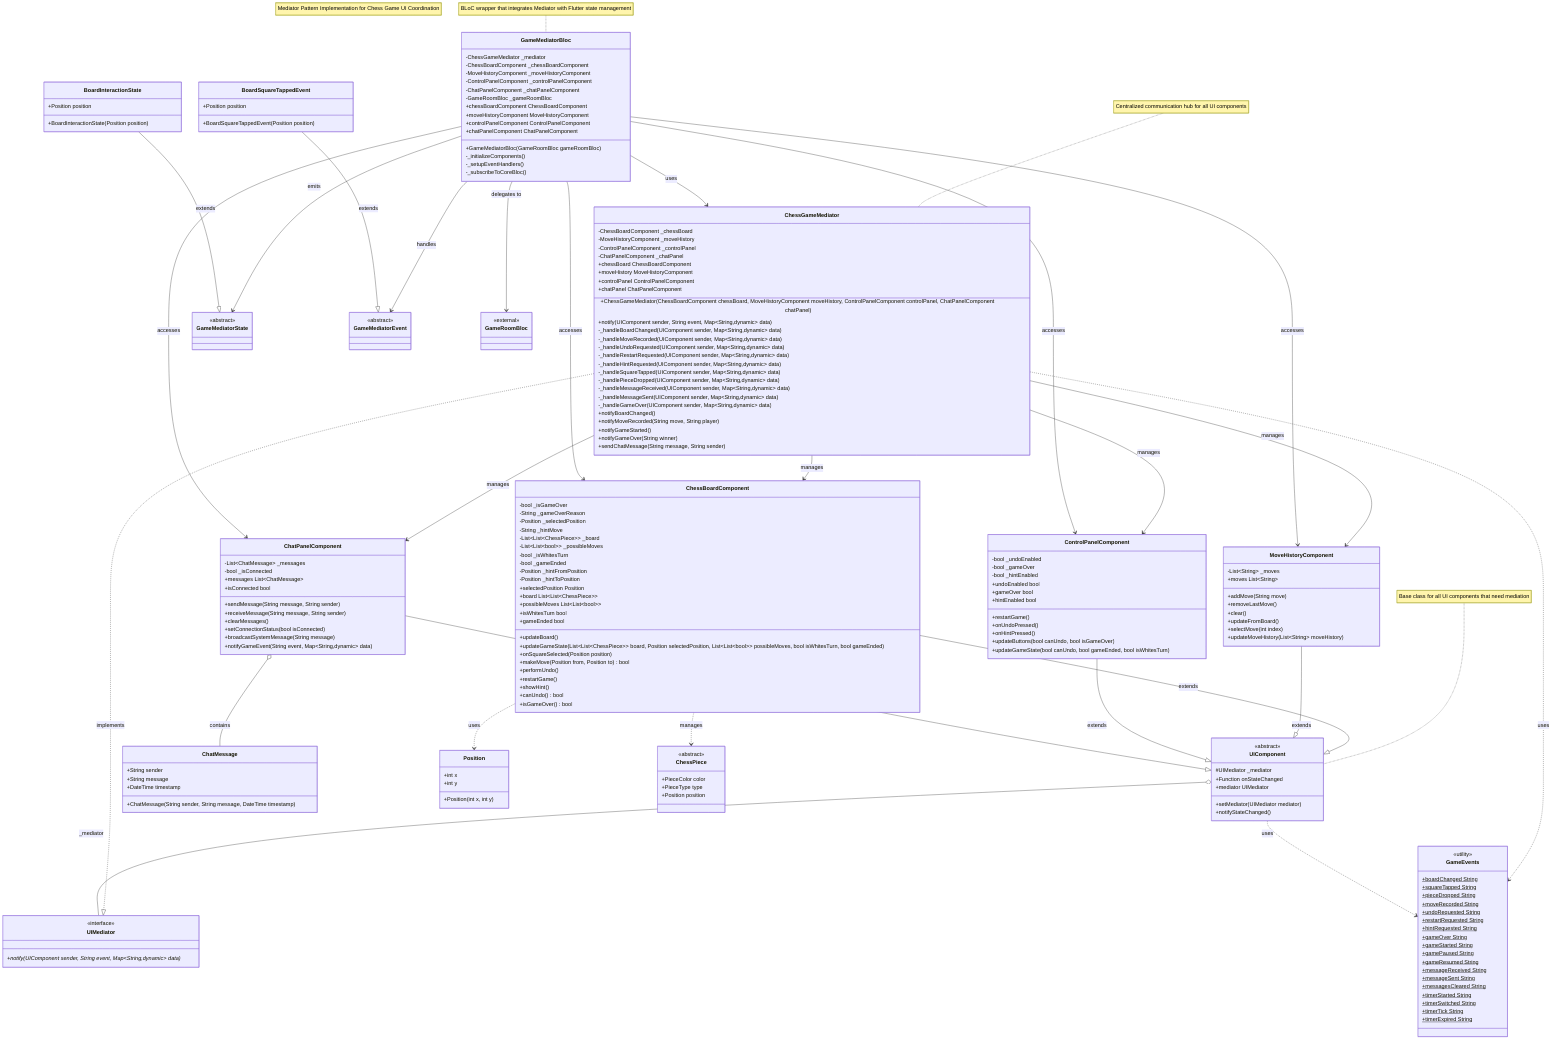 classDiagram
    note "Mediator Pattern Implementation for Chess Game UI Coordination"
    
    %% Mediator Interface
    class UIMediator {
        <<interface>>
        +notify(UIComponent sender, String event, Map~String,dynamic~ data)*
    }
    
    %% Concrete Mediator
    class ChessGameMediator {
        -ChessBoardComponent _chessBoard
        -MoveHistoryComponent _moveHistory
        -ControlPanelComponent _controlPanel
        -ChatPanelComponent _chatPanel
        +ChessGameMediator(ChessBoardComponent chessBoard, MoveHistoryComponent moveHistory, ControlPanelComponent controlPanel, ChatPanelComponent chatPanel)
        +notify(UIComponent sender, String event, Map~String,dynamic~ data)
        -_handleBoardChanged(UIComponent sender, Map~String,dynamic~ data)
        -_handleMoveRecorded(UIComponent sender, Map~String,dynamic~ data)
        -_handleUndoRequested(UIComponent sender, Map~String,dynamic~ data)
        -_handleRestartRequested(UIComponent sender, Map~String,dynamic~ data)
        -_handleHintRequested(UIComponent sender, Map~String,dynamic~ data)
        -_handleSquareTapped(UIComponent sender, Map~String,dynamic~ data)
        -_handlePieceDropped(UIComponent sender, Map~String,dynamic~ data)
        -_handleMessageReceived(UIComponent sender, Map~String,dynamic~ data)
        -_handleMessageSent(UIComponent sender, Map~String,dynamic~ data)
        -_handleGameOver(UIComponent sender, Map~String,dynamic~ data)
        +notifyBoardChanged()
        +notifyMoveRecorded(String move, String player)
        +notifyGameStarted()
        +notifyGameOver(String winner)
        +sendChatMessage(String message, String sender)
        +chessBoard ChessBoardComponent
        +moveHistory MoveHistoryComponent
        +controlPanel ControlPanelComponent
        +chatPanel ChatPanelComponent
    }
    
    %% Abstract UI Component
    class UIComponent {
        <<abstract>>
        #UIMediator _mediator
        +Function onStateChanged
        +setMediator(UIMediator mediator)
        +mediator UIMediator
        +notifyStateChanged()
    }
    
    %% Concrete Components - Colleagues
    class ChessBoardComponent {
        -bool _isGameOver
        -String _gameOverReason
        -Position _selectedPosition
        -String _hintMove
        -List~List~ChessPiece~~ _board
        -List~List~bool~~ _possibleMoves
        -bool _isWhitesTurn
        -bool _gameEnded
        -Position _hintFromPosition
        -Position _hintToPosition
        +updateBoard()
        +updateGameState(List~List~ChessPiece~~ board, Position selectedPosition, List~List~bool~~ possibleMoves, bool isWhitesTurn, bool gameEnded)
        +onSquareSelected(Position position)
        +makeMove(Position from, Position to) bool
        +performUndo()
        +restartGame()
        +showHint()
        +canUndo() bool
        +isGameOver() bool
        +selectedPosition Position
        +board List~List~ChessPiece~~
        +possibleMoves List~List~bool~~
        +isWhitesTurn bool
        +gameEnded bool
    }
    
    class MoveHistoryComponent {
        -List~String~ _moves
        +addMove(String move)
        +removeLastMove()
        +clear()
        +updateFromBoard()
        +selectMove(int index)
        +updateMoveHistory(List~String~ moveHistory)
        +moves List~String~
    }
    
    class ControlPanelComponent {
        -bool _undoEnabled
        -bool _gameOver
        -bool _hintEnabled
        +restartGame()
        +onUndoPressed()
        +onHintPressed()
        +updateButtons(bool canUndo, bool isGameOver)
        +updateGameState(bool canUndo, bool gameEnded, bool isWhitesTurn)
        +undoEnabled bool
        +gameOver bool
        +hintEnabled bool
    }
    
    class ChatPanelComponent {
        -List~ChatMessage~ _messages
        -bool _isConnected
        +sendMessage(String message, String sender)
        +receiveMessage(String message, String sender)
        +clearMessages()
        +setConnectionStatus(bool isConnected)
        +broadcastSystemMessage(String message)
        +notifyGameEvent(String event, Map~String,dynamic~ data)
        +messages List~ChatMessage~
        +isConnected bool
    }
    
    %% Supporting Classes
    class ChatMessage {
        +String sender
        +String message
        +DateTime timestamp
        +ChatMessage(String sender, String message, DateTime timestamp)
    }
    
    class GameEvents {
        <<utility>>
        +boardChanged String$
        +squareTapped String$
        +pieceDropped String$
        +moveRecorded String$
        +undoRequested String$
        +restartRequested String$
        +hintRequested String$
        +gameOver String$
        +gameStarted String$
        +gamePaused String$
        +gameResumed String$
        +messageReceived String$
        +messageSent String$
        +messagesCleared String$
        +timerStarted String$
        +timerSwitched String$
        +timerTick String$
        +timerExpired String$
    }
    
    %% BLoC Integration
    class GameMediatorBloc {
        -ChessGameMediator _mediator
        -ChessBoardComponent _chessBoardComponent
        -MoveHistoryComponent _moveHistoryComponent
        -ControlPanelComponent _controlPanelComponent
        -ChatPanelComponent _chatPanelComponent
        -GameRoomBloc _gameRoomBloc
        +GameMediatorBloc(GameRoomBloc gameRoomBloc)
        -_initializeComponents()
        -_setupEventHandlers()
        -_subscribeToCoreBloc()
        +chessBoardComponent ChessBoardComponent
        +moveHistoryComponent MoveHistoryComponent
        +controlPanelComponent ControlPanelComponent
        +chatPanelComponent ChatPanelComponent
    }
    
    class GameMediatorState {
        <<abstract>>
    }
    
    class BoardInteractionState {
        +Position position
        +BoardInteractionState(Position position)
    }
    
    class GameMediatorEvent {
        <<abstract>>
    }
    
    class BoardSquareTappedEvent {
        +Position position
        +BoardSquareTappedEvent(Position position)
    }
    
    %% Supporting Model Classes
    class Position {
        +int x
        +int y
        +Position(int x, int y)
    }
    
    class ChessPiece {
        <<abstract>>
        +PieceColor color
        +PieceType type
        +Position position
    }
    
    class GameRoomBloc {
        <<external>>
    }
    
    %% Mediator Pattern Relationships
    ChessGameMediator ..|> UIMediator : implements
    UIComponent o-- UIMediator : _mediator
    ChessBoardComponent --|> UIComponent : extends
    MoveHistoryComponent --|> UIComponent : extends
    ControlPanelComponent --|> UIComponent : extends
    ChatPanelComponent --|> UIComponent : extends
    
    %% Mediator manages Components
    ChessGameMediator --> ChessBoardComponent : manages
    ChessGameMediator --> MoveHistoryComponent : manages
    ChessGameMediator --> ControlPanelComponent : manages
    ChessGameMediator --> ChatPanelComponent : manages
    
    %% BLoC Integration
    GameMediatorBloc --> ChessGameMediator : uses
    GameMediatorBloc --> ChessBoardComponent : accesses
    GameMediatorBloc --> MoveHistoryComponent : accesses
    GameMediatorBloc --> ControlPanelComponent : accesses
    GameMediatorBloc --> ChatPanelComponent : accesses
    GameMediatorBloc --> GameRoomBloc : delegates to
    
    %% Supporting Relationships
    ChatPanelComponent o-- ChatMessage : contains
    ChessGameMediator ..> GameEvents : uses
    UIComponent ..> GameEvents : uses
    ChessBoardComponent ..> Position : uses
    ChessBoardComponent ..> ChessPiece : manages
    
    %% State Management
    GameMediatorBloc --> GameMediatorState : emits
    GameMediatorBloc --> GameMediatorEvent : handles
    BoardInteractionState --|> GameMediatorState : extends
    BoardSquareTappedEvent --|> GameMediatorEvent : extends
    
    %% Communication Flow Notes
    note for ChessGameMediator "Centralized communication hub for all UI components"
    note for UIComponent "Base class for all UI components that need mediation"
    note for GameMediatorBloc "BLoC wrapper that integrates Mediator with Flutter state management"